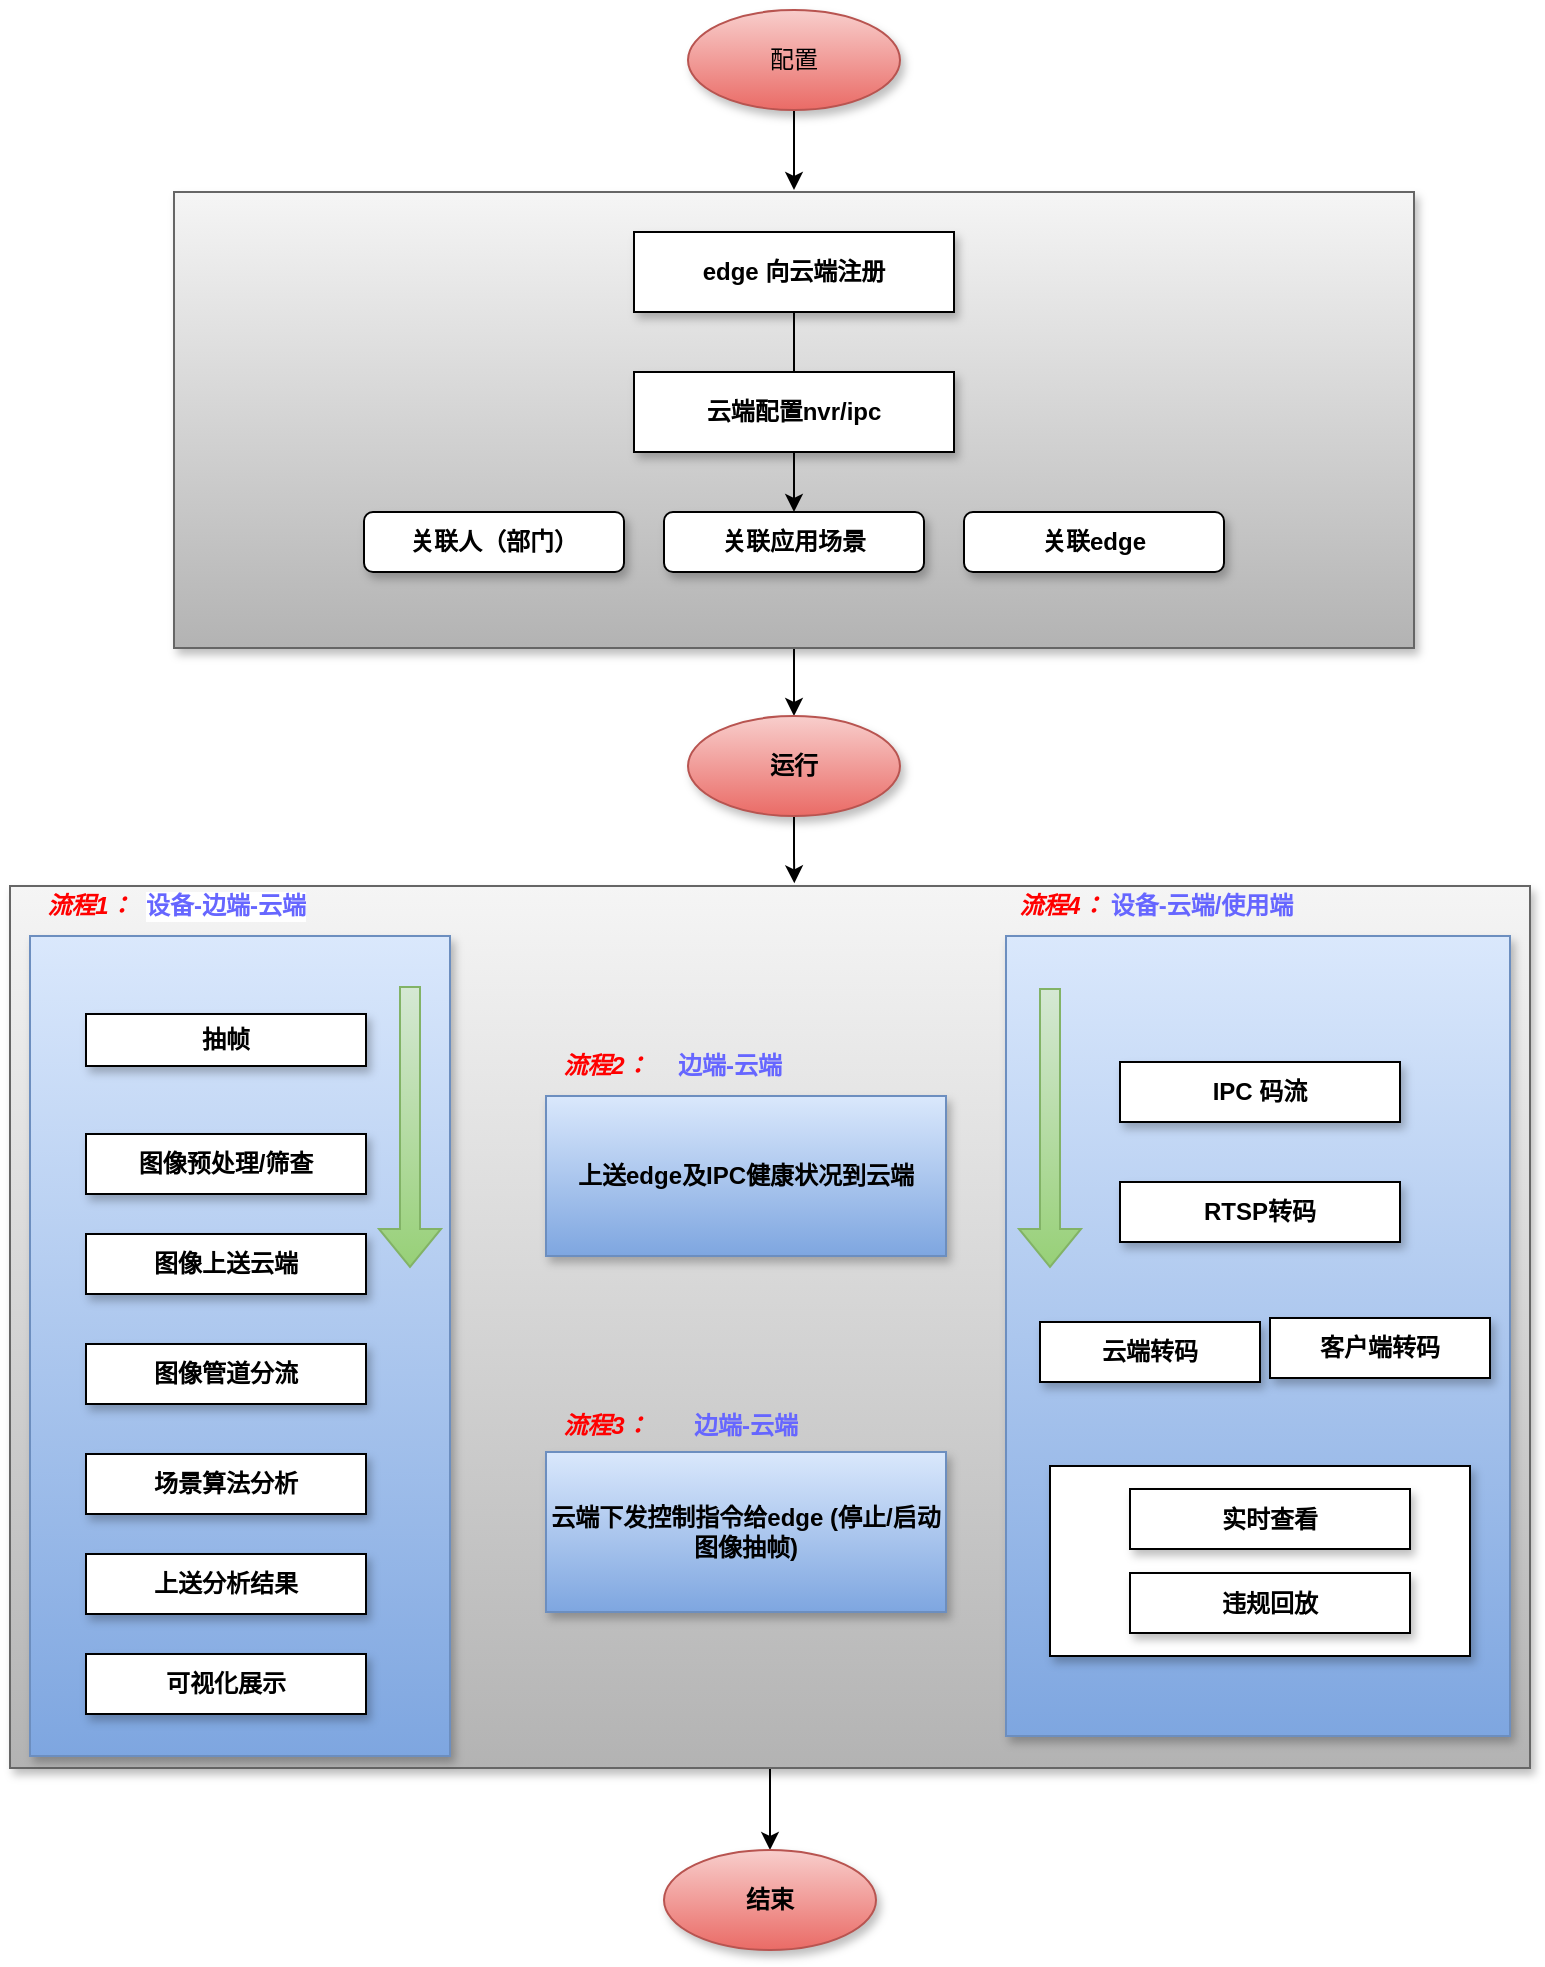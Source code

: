 <mxfile version="18.0.3" type="github">
  <diagram id="IZB6294pRTk3BL3_B75k" name="Page-1">
    <mxGraphModel dx="1038" dy="571" grid="1" gridSize="10" guides="1" tooltips="1" connect="1" arrows="1" fold="1" page="1" pageScale="1" pageWidth="827" pageHeight="1169" math="0" shadow="0">
      <root>
        <mxCell id="0" />
        <mxCell id="1" parent="0" />
        <mxCell id="mRCaWw0f3w8chl1u_VDb-66" style="edgeStyle=orthogonalEdgeStyle;rounded=0;orthogonalLoop=1;jettySize=auto;html=1;entryX=0.5;entryY=0;entryDx=0;entryDy=0;fontSize=18;fontColor=#666666;" edge="1" parent="1" source="mRCaWw0f3w8chl1u_VDb-49" target="mRCaWw0f3w8chl1u_VDb-65">
          <mxGeometry relative="1" as="geometry" />
        </mxCell>
        <mxCell id="mRCaWw0f3w8chl1u_VDb-49" value="" style="rounded=0;whiteSpace=wrap;html=1;shadow=1;fillColor=#f5f5f5;gradientColor=#b3b3b3;strokeColor=#666666;" vertex="1" parent="1">
          <mxGeometry x="10" y="478" width="760" height="441" as="geometry" />
        </mxCell>
        <mxCell id="mRCaWw0f3w8chl1u_VDb-56" style="edgeStyle=orthogonalEdgeStyle;rounded=0;orthogonalLoop=1;jettySize=auto;html=1;entryX=0.5;entryY=0;entryDx=0;entryDy=0;" edge="1" parent="1" source="mRCaWw0f3w8chl1u_VDb-45" target="mRCaWw0f3w8chl1u_VDb-43">
          <mxGeometry relative="1" as="geometry" />
        </mxCell>
        <mxCell id="mRCaWw0f3w8chl1u_VDb-45" value="" style="rounded=0;whiteSpace=wrap;html=1;shadow=1;fillColor=#f5f5f5;gradientColor=#b3b3b3;strokeColor=#666666;" vertex="1" parent="1">
          <mxGeometry x="92" y="131" width="620" height="228" as="geometry" />
        </mxCell>
        <mxCell id="mRCaWw0f3w8chl1u_VDb-38" value="" style="rounded=0;whiteSpace=wrap;html=1;shadow=1;fillColor=#dae8fc;gradientColor=#7ea6e0;strokeColor=#6c8ebf;" vertex="1" parent="1">
          <mxGeometry x="508" y="503" width="252" height="400" as="geometry" />
        </mxCell>
        <mxCell id="mRCaWw0f3w8chl1u_VDb-33" value="" style="rounded=0;whiteSpace=wrap;html=1;shadow=1;fillColor=#dae8fc;gradientColor=#7ea6e0;strokeColor=#6c8ebf;" vertex="1" parent="1">
          <mxGeometry x="20" y="503" width="210" height="410" as="geometry" />
        </mxCell>
        <mxCell id="mRCaWw0f3w8chl1u_VDb-30" value="" style="rounded=0;whiteSpace=wrap;html=1;shadow=1;" vertex="1" parent="1">
          <mxGeometry x="530" y="768" width="210" height="95" as="geometry" />
        </mxCell>
        <mxCell id="mRCaWw0f3w8chl1u_VDb-46" value="" style="edgeStyle=orthogonalEdgeStyle;rounded=0;orthogonalLoop=1;jettySize=auto;html=1;" edge="1" parent="1" source="mRCaWw0f3w8chl1u_VDb-1" target="mRCaWw0f3w8chl1u_VDb-4">
          <mxGeometry relative="1" as="geometry" />
        </mxCell>
        <mxCell id="mRCaWw0f3w8chl1u_VDb-1" value="edge 向云端注册" style="rounded=0;whiteSpace=wrap;html=1;shadow=1;fontStyle=1" vertex="1" parent="1">
          <mxGeometry x="322" y="151" width="160" height="40" as="geometry" />
        </mxCell>
        <mxCell id="mRCaWw0f3w8chl1u_VDb-2" value="云端配置nvr/ipc" style="rounded=0;whiteSpace=wrap;html=1;shadow=1;fontStyle=1" vertex="1" parent="1">
          <mxGeometry x="322" y="221" width="160" height="40" as="geometry" />
        </mxCell>
        <mxCell id="mRCaWw0f3w8chl1u_VDb-3" value="关联人（部门）" style="rounded=1;whiteSpace=wrap;html=1;shadow=1;fontStyle=1" vertex="1" parent="1">
          <mxGeometry x="187" y="291" width="130" height="30" as="geometry" />
        </mxCell>
        <mxCell id="mRCaWw0f3w8chl1u_VDb-4" value="关联应用场景" style="rounded=1;whiteSpace=wrap;html=1;shadow=1;fontStyle=1" vertex="1" parent="1">
          <mxGeometry x="337" y="291" width="130" height="30" as="geometry" />
        </mxCell>
        <mxCell id="mRCaWw0f3w8chl1u_VDb-7" value="关联edge" style="rounded=1;whiteSpace=wrap;html=1;shadow=1;fontStyle=1" vertex="1" parent="1">
          <mxGeometry x="487" y="291" width="130" height="30" as="geometry" />
        </mxCell>
        <mxCell id="mRCaWw0f3w8chl1u_VDb-9" value="抽帧" style="rounded=0;whiteSpace=wrap;html=1;shadow=1;fontStyle=1" vertex="1" parent="1">
          <mxGeometry x="48" y="542" width="140" height="26" as="geometry" />
        </mxCell>
        <mxCell id="mRCaWw0f3w8chl1u_VDb-10" value="图像预处理/筛查" style="rounded=0;whiteSpace=wrap;html=1;shadow=1;fontStyle=1" vertex="1" parent="1">
          <mxGeometry x="48" y="602" width="140" height="30" as="geometry" />
        </mxCell>
        <mxCell id="mRCaWw0f3w8chl1u_VDb-11" value="图像上送云端" style="rounded=0;whiteSpace=wrap;html=1;shadow=1;fontStyle=1" vertex="1" parent="1">
          <mxGeometry x="48" y="652" width="140" height="30" as="geometry" />
        </mxCell>
        <mxCell id="mRCaWw0f3w8chl1u_VDb-12" value="图像管道分流" style="rounded=0;whiteSpace=wrap;html=1;shadow=1;fontStyle=1" vertex="1" parent="1">
          <mxGeometry x="48" y="707" width="140" height="30" as="geometry" />
        </mxCell>
        <mxCell id="mRCaWw0f3w8chl1u_VDb-13" value="场景算法分析" style="rounded=0;whiteSpace=wrap;html=1;shadow=1;fontStyle=1" vertex="1" parent="1">
          <mxGeometry x="48" y="762" width="140" height="30" as="geometry" />
        </mxCell>
        <mxCell id="mRCaWw0f3w8chl1u_VDb-14" value="上送分析结果" style="rounded=0;whiteSpace=wrap;html=1;shadow=1;fontStyle=1" vertex="1" parent="1">
          <mxGeometry x="48" y="812" width="140" height="30" as="geometry" />
        </mxCell>
        <mxCell id="mRCaWw0f3w8chl1u_VDb-18" value="可视化展示" style="rounded=0;whiteSpace=wrap;html=1;shadow=1;fontStyle=1" vertex="1" parent="1">
          <mxGeometry x="48" y="862" width="140" height="30" as="geometry" />
        </mxCell>
        <mxCell id="mRCaWw0f3w8chl1u_VDb-20" value="IPC 码流" style="rounded=0;whiteSpace=wrap;html=1;shadow=1;fontStyle=1" vertex="1" parent="1">
          <mxGeometry x="565" y="566" width="140" height="30" as="geometry" />
        </mxCell>
        <mxCell id="mRCaWw0f3w8chl1u_VDb-21" value="RTSP转码" style="rounded=0;whiteSpace=wrap;html=1;shadow=1;fontStyle=1" vertex="1" parent="1">
          <mxGeometry x="565" y="626" width="140" height="30" as="geometry" />
        </mxCell>
        <mxCell id="mRCaWw0f3w8chl1u_VDb-23" value="客户端转码" style="rounded=0;whiteSpace=wrap;html=1;shadow=1;fontStyle=1" vertex="1" parent="1">
          <mxGeometry x="640" y="694" width="110" height="30" as="geometry" />
        </mxCell>
        <mxCell id="mRCaWw0f3w8chl1u_VDb-24" value="云端转码" style="rounded=0;whiteSpace=wrap;html=1;shadow=1;fontStyle=1" vertex="1" parent="1">
          <mxGeometry x="525" y="696" width="110" height="30" as="geometry" />
        </mxCell>
        <mxCell id="mRCaWw0f3w8chl1u_VDb-28" value="违规回放" style="rounded=0;whiteSpace=wrap;html=1;shadow=1;fontStyle=1" vertex="1" parent="1">
          <mxGeometry x="570" y="821.5" width="140" height="30" as="geometry" />
        </mxCell>
        <mxCell id="mRCaWw0f3w8chl1u_VDb-29" value="实时查看" style="rounded=0;whiteSpace=wrap;html=1;shadow=1;fontStyle=1" vertex="1" parent="1">
          <mxGeometry x="570" y="779.5" width="140" height="30" as="geometry" />
        </mxCell>
        <mxCell id="mRCaWw0f3w8chl1u_VDb-31" value="上送edge及IPC健康状况到云端" style="rounded=0;whiteSpace=wrap;html=1;shadow=1;fontStyle=1;fillColor=#dae8fc;gradientColor=#7ea6e0;strokeColor=#6c8ebf;" vertex="1" parent="1">
          <mxGeometry x="278" y="583" width="200" height="80" as="geometry" />
        </mxCell>
        <mxCell id="mRCaWw0f3w8chl1u_VDb-32" value="云端下发控制指令给edge (停止/启动图像抽帧)" style="rounded=0;whiteSpace=wrap;html=1;shadow=1;fontStyle=1;fillColor=#dae8fc;gradientColor=#7ea6e0;strokeColor=#6c8ebf;" vertex="1" parent="1">
          <mxGeometry x="278" y="761" width="200" height="80" as="geometry" />
        </mxCell>
        <mxCell id="mRCaWw0f3w8chl1u_VDb-34" value="设备-边端-云端" style="text;html=1;strokeColor=none;fillColor=none;align=center;verticalAlign=middle;whiteSpace=wrap;rounded=0;shadow=1;fontStyle=1;fontColor=#6666FF;labelBackgroundColor=default;" vertex="1" parent="1">
          <mxGeometry x="63" y="473" width="110" height="30" as="geometry" />
        </mxCell>
        <mxCell id="mRCaWw0f3w8chl1u_VDb-35" value="流程1：" style="text;html=1;strokeColor=none;fillColor=none;align=center;verticalAlign=middle;whiteSpace=wrap;rounded=0;shadow=1;fontColor=#FF0000;fontStyle=3" vertex="1" parent="1">
          <mxGeometry x="20" y="473" width="60" height="30" as="geometry" />
        </mxCell>
        <mxCell id="mRCaWw0f3w8chl1u_VDb-36" value="流程2：" style="text;html=1;strokeColor=none;fillColor=none;align=center;verticalAlign=middle;whiteSpace=wrap;rounded=0;shadow=1;fontStyle=3;fontColor=#FF0000;" vertex="1" parent="1">
          <mxGeometry x="278" y="553" width="60" height="30" as="geometry" />
        </mxCell>
        <mxCell id="mRCaWw0f3w8chl1u_VDb-37" value="流程3：" style="text;html=1;strokeColor=none;fillColor=none;align=center;verticalAlign=middle;whiteSpace=wrap;rounded=0;shadow=1;fontColor=#FF0000;fontStyle=3" vertex="1" parent="1">
          <mxGeometry x="278" y="733" width="60" height="30" as="geometry" />
        </mxCell>
        <mxCell id="mRCaWw0f3w8chl1u_VDb-39" value="边端-云端" style="text;html=1;strokeColor=none;fillColor=none;align=center;verticalAlign=middle;whiteSpace=wrap;rounded=0;shadow=1;fontColor=#6666FF;fontStyle=1" vertex="1" parent="1">
          <mxGeometry x="315" y="553" width="110" height="30" as="geometry" />
        </mxCell>
        <mxCell id="mRCaWw0f3w8chl1u_VDb-40" value="边端-云端" style="text;html=1;strokeColor=none;fillColor=none;align=center;verticalAlign=middle;whiteSpace=wrap;rounded=0;shadow=1;fontStyle=1;fontColor=#6666FF;" vertex="1" parent="1">
          <mxGeometry x="323" y="733" width="110" height="30" as="geometry" />
        </mxCell>
        <mxCell id="mRCaWw0f3w8chl1u_VDb-41" value="流程4：" style="text;html=1;strokeColor=none;fillColor=none;align=center;verticalAlign=middle;whiteSpace=wrap;rounded=0;shadow=1;fontStyle=3;fontColor=#FF0000;" vertex="1" parent="1">
          <mxGeometry x="506" y="473" width="60" height="30" as="geometry" />
        </mxCell>
        <mxCell id="mRCaWw0f3w8chl1u_VDb-42" value="设备-云端/使用端" style="text;html=1;strokeColor=none;fillColor=none;align=center;verticalAlign=middle;whiteSpace=wrap;rounded=0;shadow=1;fontStyle=1;fontColor=#6666FF;" vertex="1" parent="1">
          <mxGeometry x="551" y="473" width="110" height="30" as="geometry" />
        </mxCell>
        <mxCell id="mRCaWw0f3w8chl1u_VDb-55" style="edgeStyle=orthogonalEdgeStyle;rounded=0;orthogonalLoop=1;jettySize=auto;html=1;entryX=0.516;entryY=-0.003;entryDx=0;entryDy=0;entryPerimeter=0;" edge="1" parent="1" source="mRCaWw0f3w8chl1u_VDb-43" target="mRCaWw0f3w8chl1u_VDb-49">
          <mxGeometry relative="1" as="geometry" />
        </mxCell>
        <mxCell id="mRCaWw0f3w8chl1u_VDb-43" value="运行" style="ellipse;whiteSpace=wrap;html=1;rounded=1;shadow=1;fillColor=#f8cecc;gradientColor=#ea6b66;strokeColor=#b85450;fontStyle=1" vertex="1" parent="1">
          <mxGeometry x="349" y="393" width="106" height="50" as="geometry" />
        </mxCell>
        <mxCell id="mRCaWw0f3w8chl1u_VDb-61" value="" style="shape=flexArrow;endArrow=classic;html=1;rounded=0;fontSize=18;fontColor=#6666FF;fillColor=#d5e8d4;gradientColor=#97d077;strokeColor=#82b366;" edge="1" parent="1">
          <mxGeometry width="50" height="50" relative="1" as="geometry">
            <mxPoint x="210" y="528" as="sourcePoint" />
            <mxPoint x="210" y="669" as="targetPoint" />
          </mxGeometry>
        </mxCell>
        <mxCell id="mRCaWw0f3w8chl1u_VDb-62" value="" style="shape=flexArrow;endArrow=classic;html=1;rounded=0;fontSize=18;fontColor=#6666FF;fillColor=#d5e8d4;gradientColor=#97d077;strokeColor=#82b366;" edge="1" parent="1">
          <mxGeometry width="50" height="50" relative="1" as="geometry">
            <mxPoint x="530" y="529" as="sourcePoint" />
            <mxPoint x="530" y="669" as="targetPoint" />
          </mxGeometry>
        </mxCell>
        <mxCell id="mRCaWw0f3w8chl1u_VDb-64" style="edgeStyle=orthogonalEdgeStyle;rounded=0;orthogonalLoop=1;jettySize=auto;html=1;fontSize=18;fontColor=#666666;" edge="1" parent="1" source="mRCaWw0f3w8chl1u_VDb-63">
          <mxGeometry relative="1" as="geometry">
            <mxPoint x="402" y="130" as="targetPoint" />
          </mxGeometry>
        </mxCell>
        <mxCell id="mRCaWw0f3w8chl1u_VDb-63" value="配置" style="ellipse;whiteSpace=wrap;html=1;rounded=1;shadow=1;fillColor=#f8cecc;gradientColor=#ea6b66;strokeColor=#b85450;" vertex="1" parent="1">
          <mxGeometry x="349" y="40" width="106" height="50" as="geometry" />
        </mxCell>
        <mxCell id="mRCaWw0f3w8chl1u_VDb-65" value="结束" style="ellipse;whiteSpace=wrap;html=1;rounded=1;shadow=1;fillColor=#f8cecc;gradientColor=#ea6b66;strokeColor=#b85450;fontStyle=1" vertex="1" parent="1">
          <mxGeometry x="337" y="960" width="106" height="50" as="geometry" />
        </mxCell>
      </root>
    </mxGraphModel>
  </diagram>
</mxfile>
